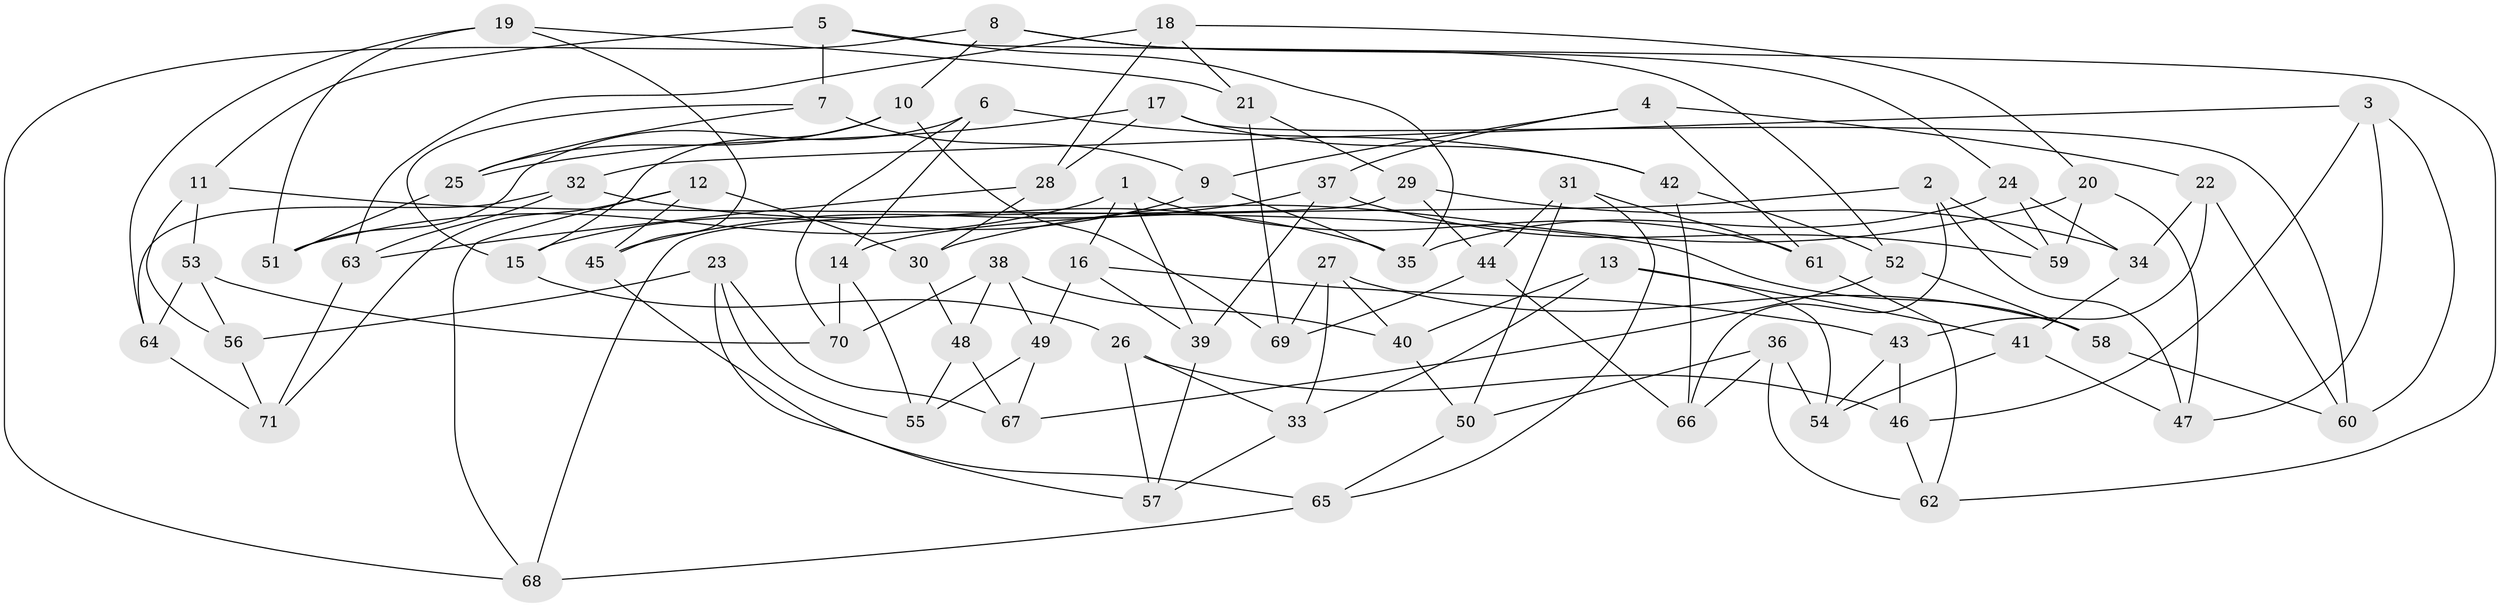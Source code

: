 // coarse degree distribution, {4: 0.5102040816326531, 6: 0.20408163265306123, 5: 0.24489795918367346, 3: 0.04081632653061224}
// Generated by graph-tools (version 1.1) at 2025/52/02/27/25 19:52:27]
// undirected, 71 vertices, 142 edges
graph export_dot {
graph [start="1"]
  node [color=gray90,style=filled];
  1;
  2;
  3;
  4;
  5;
  6;
  7;
  8;
  9;
  10;
  11;
  12;
  13;
  14;
  15;
  16;
  17;
  18;
  19;
  20;
  21;
  22;
  23;
  24;
  25;
  26;
  27;
  28;
  29;
  30;
  31;
  32;
  33;
  34;
  35;
  36;
  37;
  38;
  39;
  40;
  41;
  42;
  43;
  44;
  45;
  46;
  47;
  48;
  49;
  50;
  51;
  52;
  53;
  54;
  55;
  56;
  57;
  58;
  59;
  60;
  61;
  62;
  63;
  64;
  65;
  66;
  67;
  68;
  69;
  70;
  71;
  1 -- 16;
  1 -- 61;
  1 -- 51;
  1 -- 39;
  2 -- 66;
  2 -- 47;
  2 -- 14;
  2 -- 59;
  3 -- 46;
  3 -- 60;
  3 -- 47;
  3 -- 32;
  4 -- 9;
  4 -- 37;
  4 -- 61;
  4 -- 22;
  5 -- 62;
  5 -- 7;
  5 -- 11;
  5 -- 35;
  6 -- 51;
  6 -- 42;
  6 -- 70;
  6 -- 14;
  7 -- 15;
  7 -- 25;
  7 -- 9;
  8 -- 10;
  8 -- 52;
  8 -- 68;
  8 -- 24;
  9 -- 15;
  9 -- 35;
  10 -- 15;
  10 -- 69;
  10 -- 25;
  11 -- 56;
  11 -- 53;
  11 -- 58;
  12 -- 68;
  12 -- 45;
  12 -- 30;
  12 -- 71;
  13 -- 54;
  13 -- 41;
  13 -- 40;
  13 -- 33;
  14 -- 70;
  14 -- 55;
  15 -- 26;
  16 -- 39;
  16 -- 43;
  16 -- 49;
  17 -- 60;
  17 -- 25;
  17 -- 28;
  17 -- 42;
  18 -- 21;
  18 -- 20;
  18 -- 63;
  18 -- 28;
  19 -- 64;
  19 -- 21;
  19 -- 45;
  19 -- 51;
  20 -- 30;
  20 -- 47;
  20 -- 59;
  21 -- 69;
  21 -- 29;
  22 -- 34;
  22 -- 60;
  22 -- 43;
  23 -- 57;
  23 -- 56;
  23 -- 55;
  23 -- 67;
  24 -- 35;
  24 -- 34;
  24 -- 59;
  25 -- 51;
  26 -- 33;
  26 -- 46;
  26 -- 57;
  27 -- 69;
  27 -- 33;
  27 -- 40;
  27 -- 58;
  28 -- 63;
  28 -- 30;
  29 -- 68;
  29 -- 44;
  29 -- 34;
  30 -- 48;
  31 -- 50;
  31 -- 44;
  31 -- 61;
  31 -- 65;
  32 -- 35;
  32 -- 63;
  32 -- 64;
  33 -- 57;
  34 -- 41;
  36 -- 50;
  36 -- 62;
  36 -- 54;
  36 -- 66;
  37 -- 39;
  37 -- 59;
  37 -- 45;
  38 -- 70;
  38 -- 48;
  38 -- 40;
  38 -- 49;
  39 -- 57;
  40 -- 50;
  41 -- 47;
  41 -- 54;
  42 -- 66;
  42 -- 52;
  43 -- 46;
  43 -- 54;
  44 -- 69;
  44 -- 66;
  45 -- 65;
  46 -- 62;
  48 -- 55;
  48 -- 67;
  49 -- 55;
  49 -- 67;
  50 -- 65;
  52 -- 58;
  52 -- 67;
  53 -- 56;
  53 -- 70;
  53 -- 64;
  56 -- 71;
  58 -- 60;
  61 -- 62;
  63 -- 71;
  64 -- 71;
  65 -- 68;
}
